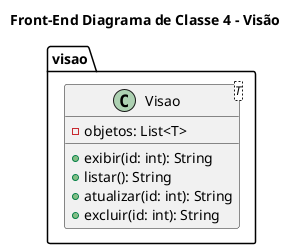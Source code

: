 @startuml Diagrama_Classe_4
title Front-End Diagrama de Classe 4 - Visão

package visao {
  class Visao<T> {
    -objetos: List<T>
    +exibir(id: int): String
    +listar(): String
    +atualizar(id: int): String
    +excluir(id: int): String
  }
}
@enduml
